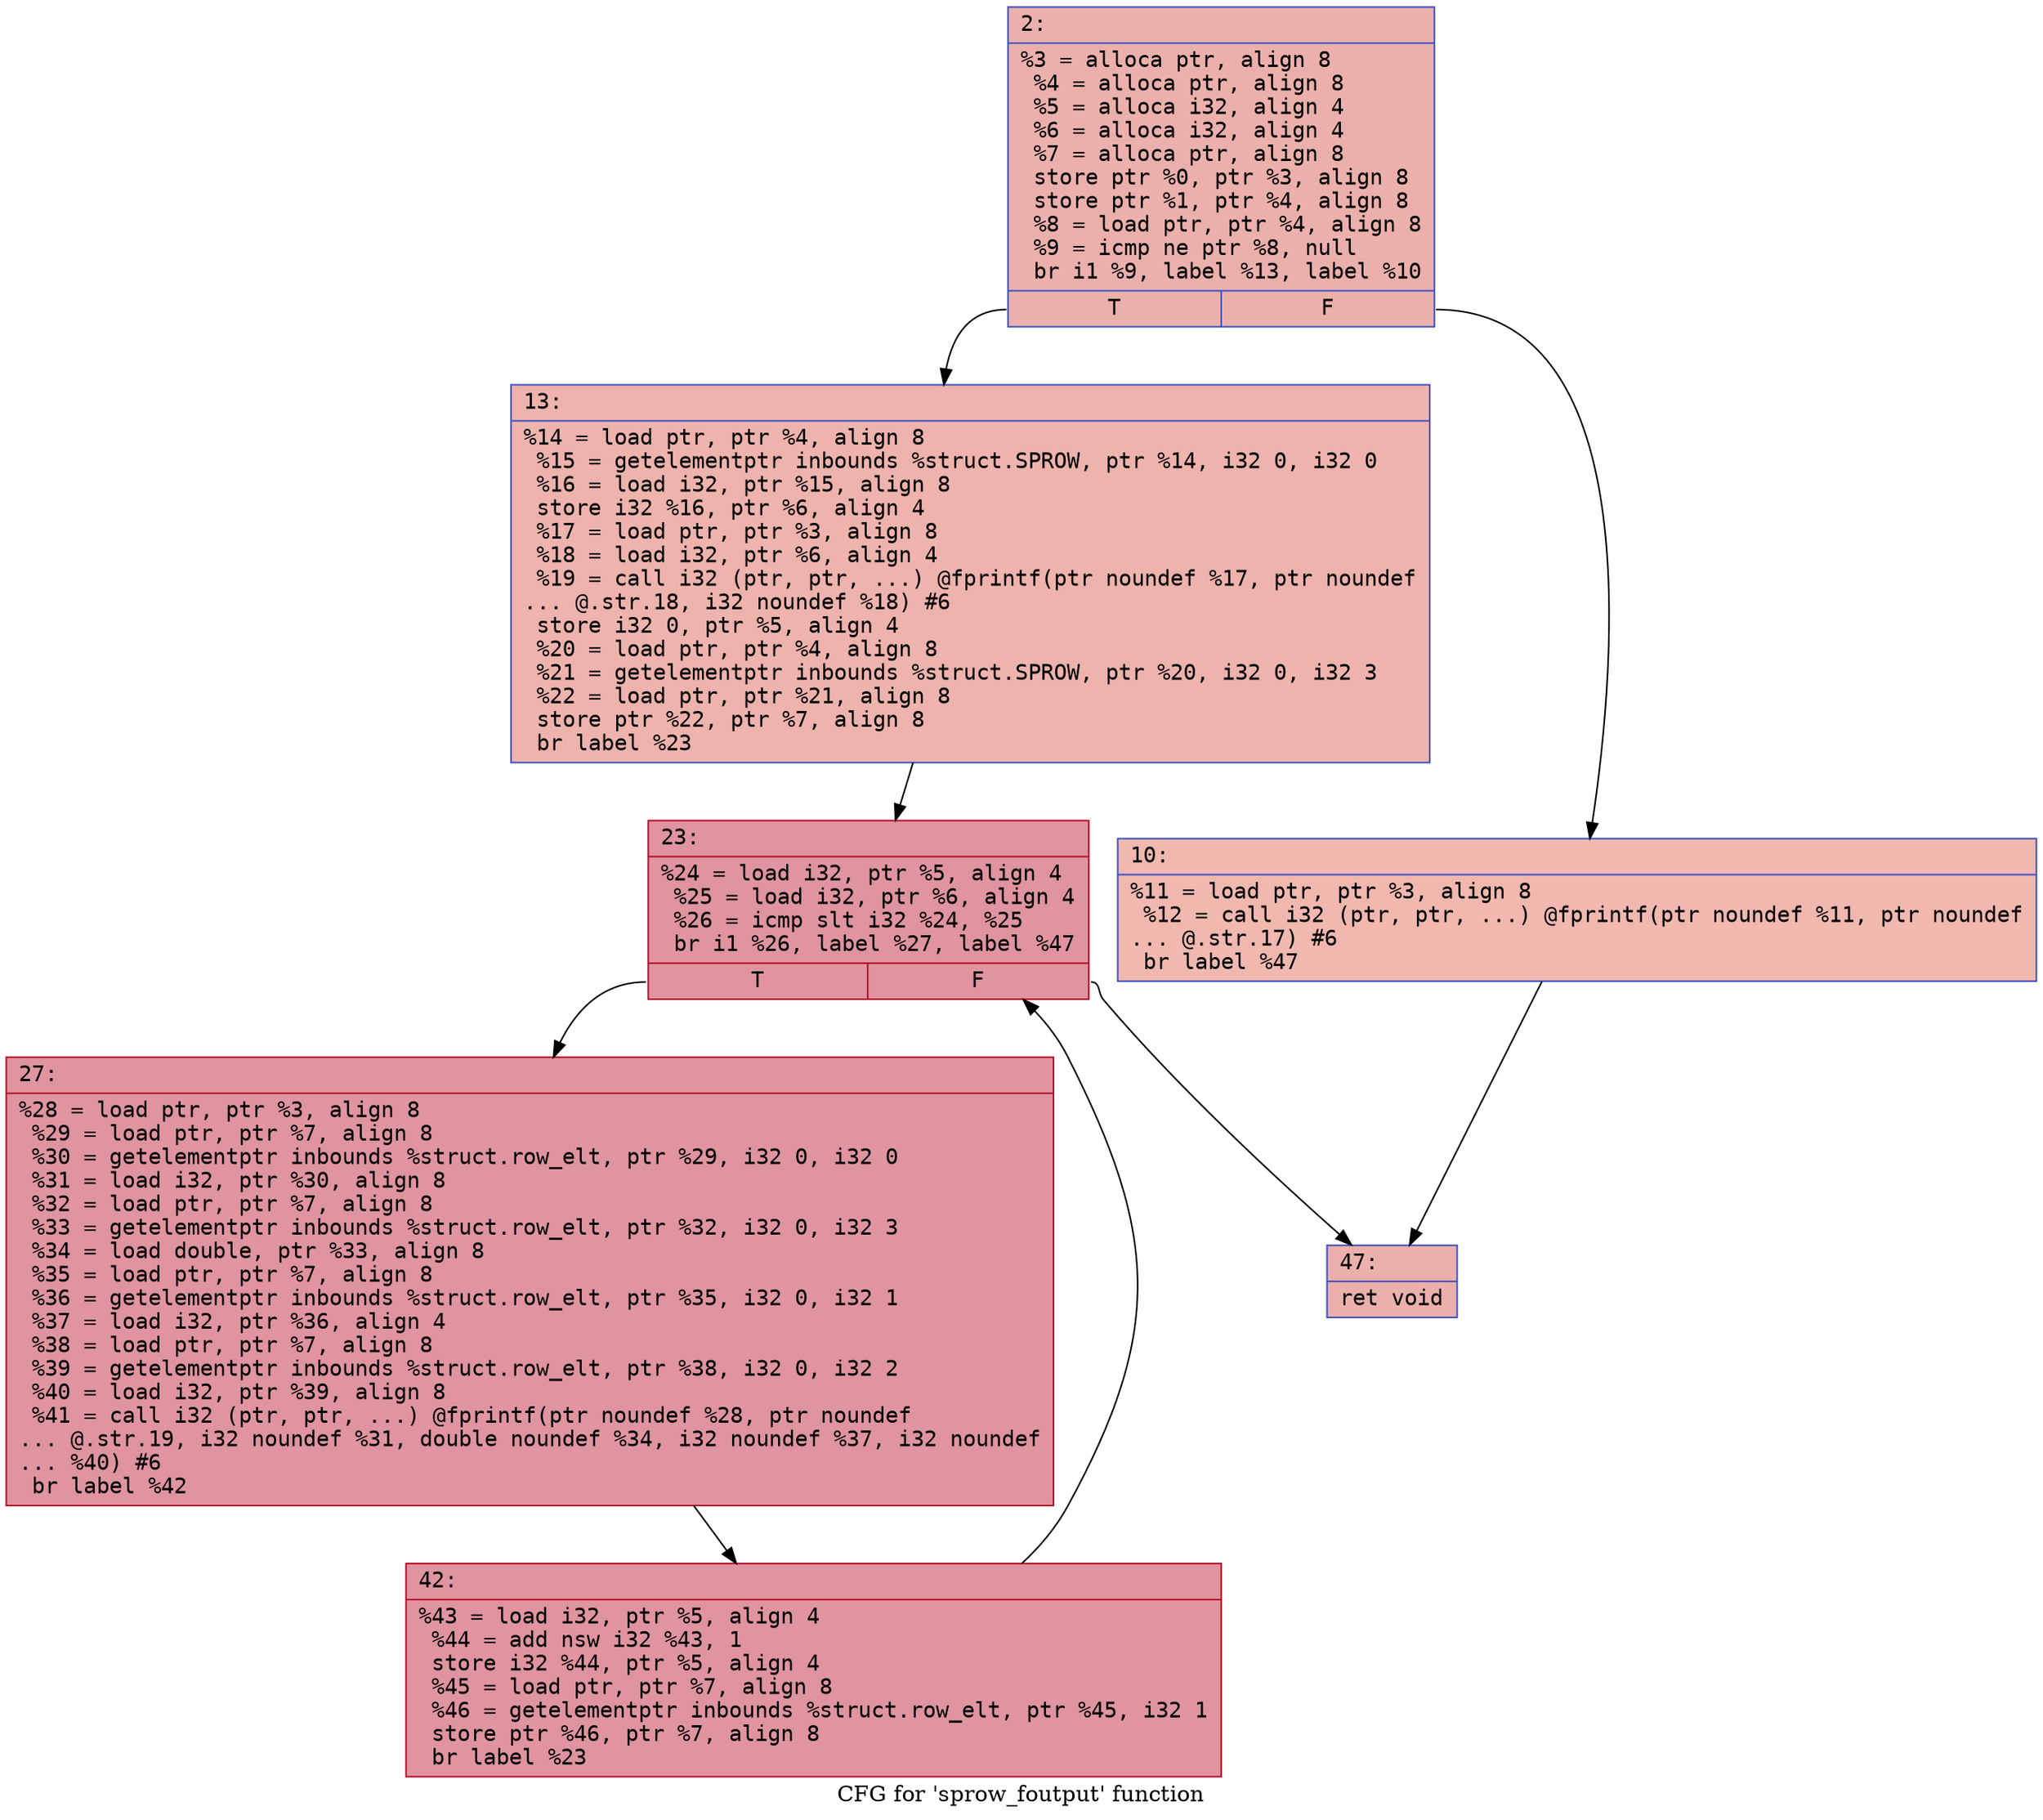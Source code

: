 digraph "CFG for 'sprow_foutput' function" {
	label="CFG for 'sprow_foutput' function";

	Node0x60000254fe80 [shape=record,color="#3d50c3ff", style=filled, fillcolor="#d24b4070" fontname="Courier",label="{2:\l|  %3 = alloca ptr, align 8\l  %4 = alloca ptr, align 8\l  %5 = alloca i32, align 4\l  %6 = alloca i32, align 4\l  %7 = alloca ptr, align 8\l  store ptr %0, ptr %3, align 8\l  store ptr %1, ptr %4, align 8\l  %8 = load ptr, ptr %4, align 8\l  %9 = icmp ne ptr %8, null\l  br i1 %9, label %13, label %10\l|{<s0>T|<s1>F}}"];
	Node0x60000254fe80:s0 -> Node0x60000254ff70[tooltip="2 -> 13\nProbability 62.50%" ];
	Node0x60000254fe80:s1 -> Node0x60000254ff20[tooltip="2 -> 10\nProbability 37.50%" ];
	Node0x60000254ff20 [shape=record,color="#3d50c3ff", style=filled, fillcolor="#dc5d4a70" fontname="Courier",label="{10:\l|  %11 = load ptr, ptr %3, align 8\l  %12 = call i32 (ptr, ptr, ...) @fprintf(ptr noundef %11, ptr noundef\l... @.str.17) #6\l  br label %47\l}"];
	Node0x60000254ff20 -> Node0x6000025500f0[tooltip="10 -> 47\nProbability 100.00%" ];
	Node0x60000254ff70 [shape=record,color="#3d50c3ff", style=filled, fillcolor="#d6524470" fontname="Courier",label="{13:\l|  %14 = load ptr, ptr %4, align 8\l  %15 = getelementptr inbounds %struct.SPROW, ptr %14, i32 0, i32 0\l  %16 = load i32, ptr %15, align 8\l  store i32 %16, ptr %6, align 4\l  %17 = load ptr, ptr %3, align 8\l  %18 = load i32, ptr %6, align 4\l  %19 = call i32 (ptr, ptr, ...) @fprintf(ptr noundef %17, ptr noundef\l... @.str.18, i32 noundef %18) #6\l  store i32 0, ptr %5, align 4\l  %20 = load ptr, ptr %4, align 8\l  %21 = getelementptr inbounds %struct.SPROW, ptr %20, i32 0, i32 3\l  %22 = load ptr, ptr %21, align 8\l  store ptr %22, ptr %7, align 8\l  br label %23\l}"];
	Node0x60000254ff70 -> Node0x600002550000[tooltip="13 -> 23\nProbability 100.00%" ];
	Node0x600002550000 [shape=record,color="#b70d28ff", style=filled, fillcolor="#b70d2870" fontname="Courier",label="{23:\l|  %24 = load i32, ptr %5, align 4\l  %25 = load i32, ptr %6, align 4\l  %26 = icmp slt i32 %24, %25\l  br i1 %26, label %27, label %47\l|{<s0>T|<s1>F}}"];
	Node0x600002550000:s0 -> Node0x600002550050[tooltip="23 -> 27\nProbability 96.88%" ];
	Node0x600002550000:s1 -> Node0x6000025500f0[tooltip="23 -> 47\nProbability 3.12%" ];
	Node0x600002550050 [shape=record,color="#b70d28ff", style=filled, fillcolor="#b70d2870" fontname="Courier",label="{27:\l|  %28 = load ptr, ptr %3, align 8\l  %29 = load ptr, ptr %7, align 8\l  %30 = getelementptr inbounds %struct.row_elt, ptr %29, i32 0, i32 0\l  %31 = load i32, ptr %30, align 8\l  %32 = load ptr, ptr %7, align 8\l  %33 = getelementptr inbounds %struct.row_elt, ptr %32, i32 0, i32 3\l  %34 = load double, ptr %33, align 8\l  %35 = load ptr, ptr %7, align 8\l  %36 = getelementptr inbounds %struct.row_elt, ptr %35, i32 0, i32 1\l  %37 = load i32, ptr %36, align 4\l  %38 = load ptr, ptr %7, align 8\l  %39 = getelementptr inbounds %struct.row_elt, ptr %38, i32 0, i32 2\l  %40 = load i32, ptr %39, align 8\l  %41 = call i32 (ptr, ptr, ...) @fprintf(ptr noundef %28, ptr noundef\l... @.str.19, i32 noundef %31, double noundef %34, i32 noundef %37, i32 noundef\l... %40) #6\l  br label %42\l}"];
	Node0x600002550050 -> Node0x6000025500a0[tooltip="27 -> 42\nProbability 100.00%" ];
	Node0x6000025500a0 [shape=record,color="#b70d28ff", style=filled, fillcolor="#b70d2870" fontname="Courier",label="{42:\l|  %43 = load i32, ptr %5, align 4\l  %44 = add nsw i32 %43, 1\l  store i32 %44, ptr %5, align 4\l  %45 = load ptr, ptr %7, align 8\l  %46 = getelementptr inbounds %struct.row_elt, ptr %45, i32 1\l  store ptr %46, ptr %7, align 8\l  br label %23\l}"];
	Node0x6000025500a0 -> Node0x600002550000[tooltip="42 -> 23\nProbability 100.00%" ];
	Node0x6000025500f0 [shape=record,color="#3d50c3ff", style=filled, fillcolor="#d24b4070" fontname="Courier",label="{47:\l|  ret void\l}"];
}
